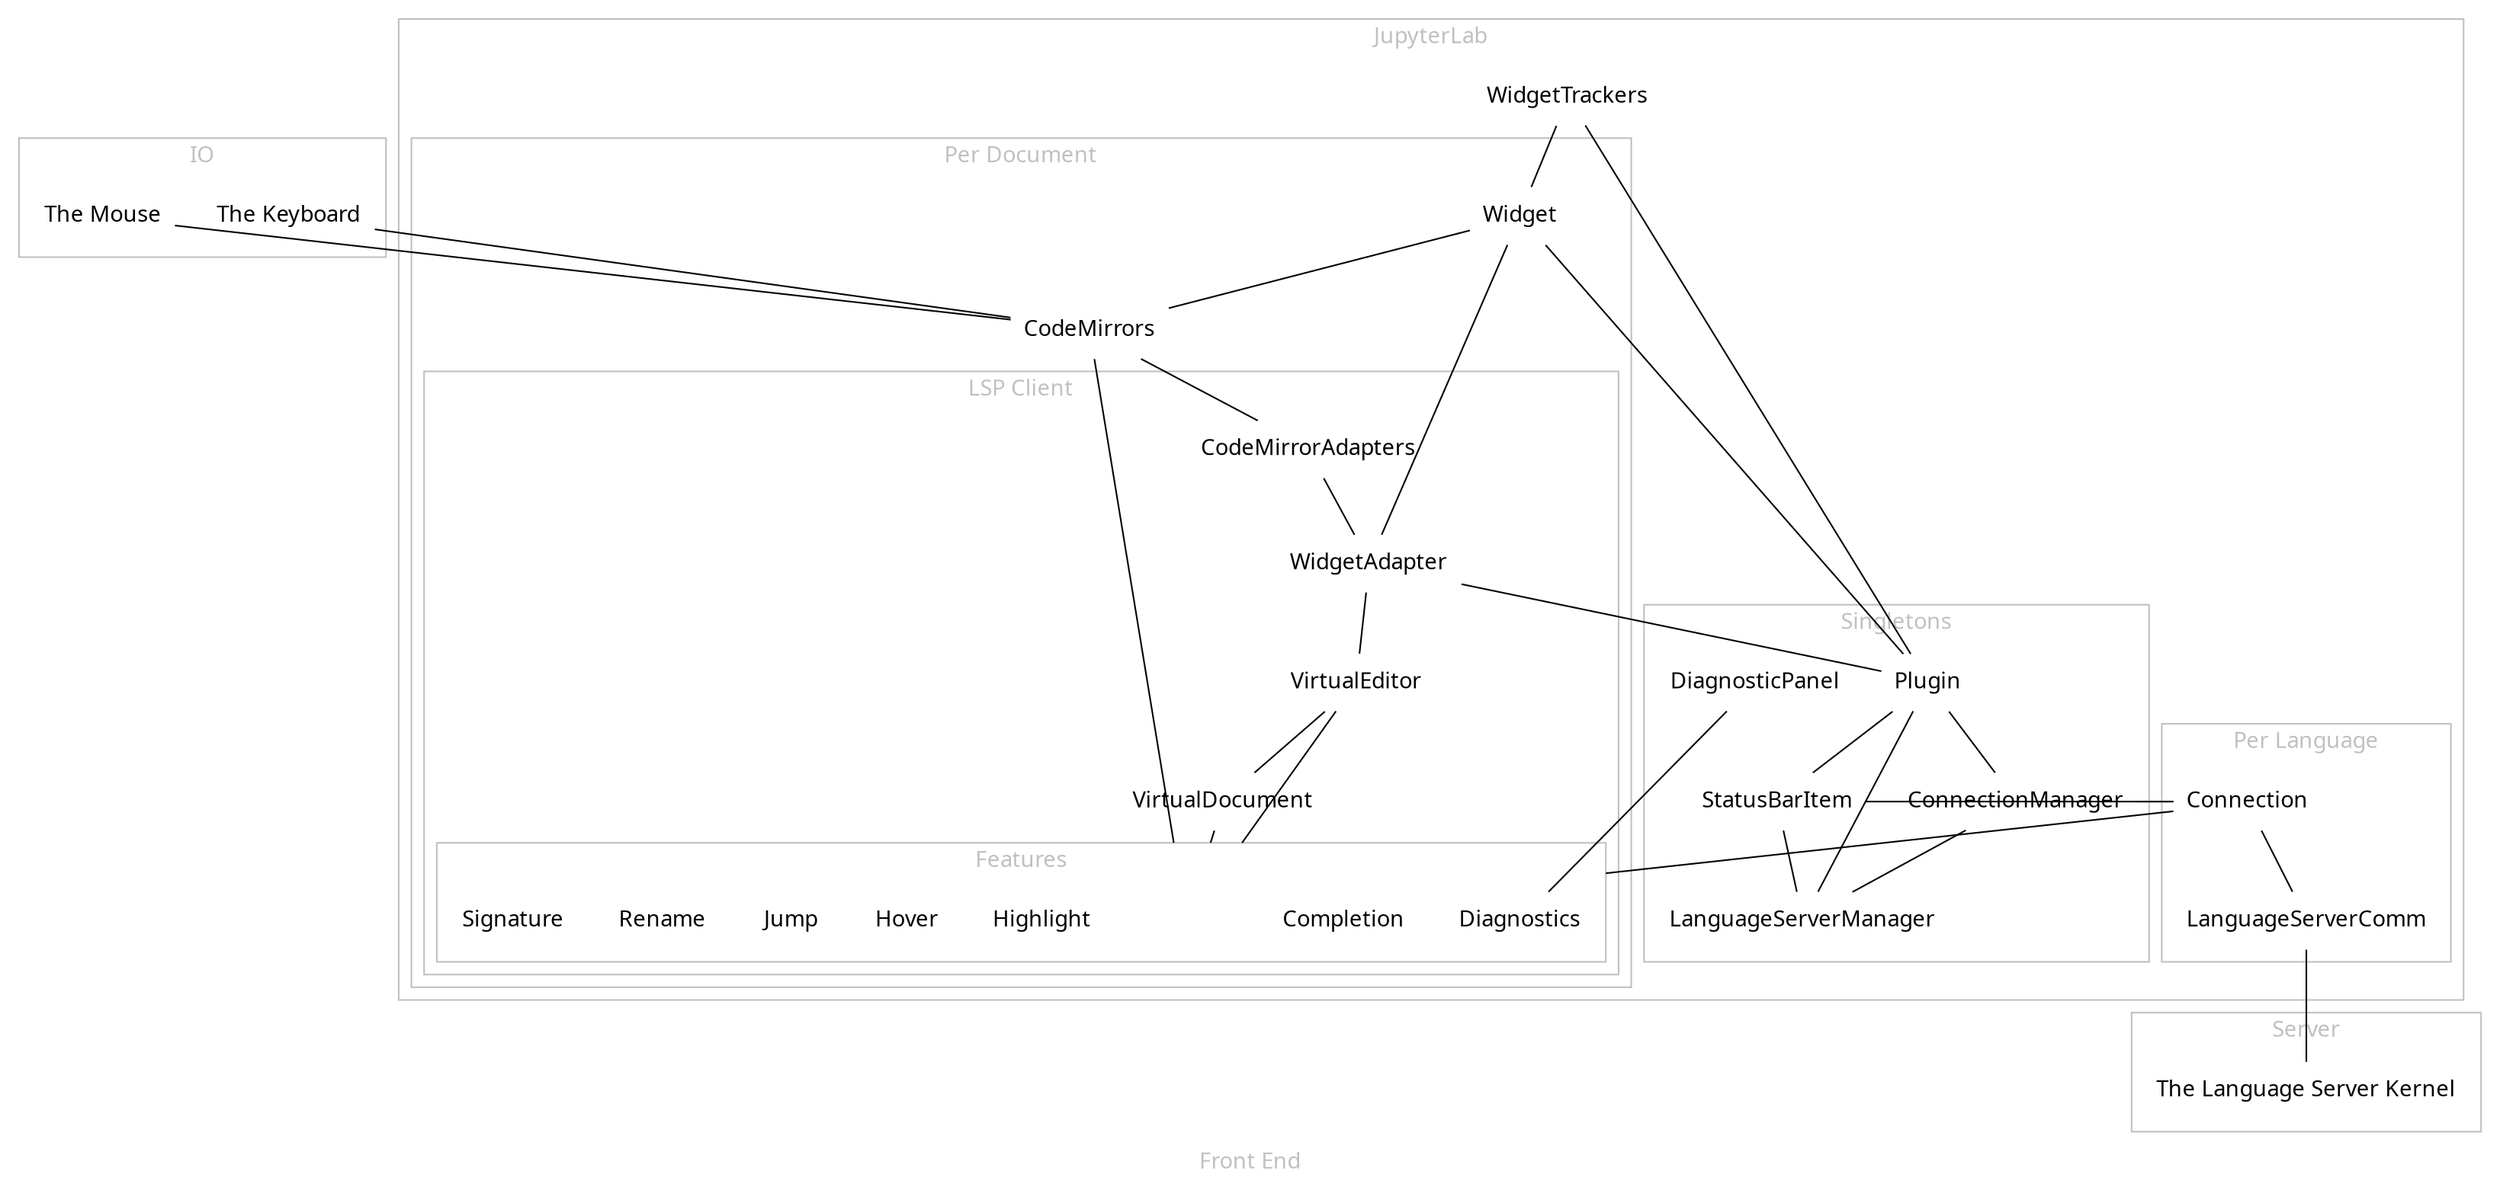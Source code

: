 graph backend {
    label="Front End"
    splines="line"
    compound=true
    fontname="sans-serif" fontcolor=grey
    node[shape=none fontname="sans-serif"]
    edge[fontname="sans-serif"]
    graph[fontcolor=grey color=grey]

    subgraph cluster_io { label="IO"
        Keyboard[label="The Keyboard"]
        Mouse[label="The Mouse"]
    }
    subgraph cluster_server { label="Server"
        LanguageServerKernel[label="The Language Server Kernel"]
    }
    subgraph cluster_lab { label="JupyterLab"
        subgraph cluster_singletons { label="Singletons"
            Plugin
            StatusBarItem
            DiagnosticPanel
            ConnectionManager
            LanguageServerManager
        }
        WidgetTrackers

        subgraph cluster_lang {label="Per Language"
            Connection
            LanguageServerComm
        }
        subgraph cluster_doc { label="Per Document"
            Widget
            CodeMirrors
            subgraph cluster_doc_lsp { label="LSP Client"
                WidgetAdapter
                VirtualEditor
                VirtualDocument
                CodeMirrorAdapters
                subgraph cluster_features { label="Features"
                    Feature[style=invisible]
                    Completion
                    Diagnostics
                    Highlight
                    Hover
                    Jump
                    Rename
                    Signature
                }
            }
        }
    }

    {Connection CodeMirrors VirtualDocument VirtualEditor} -- Feature[lhead=cluster_features];
    Diagnostics -- DiagnosticPanel
    Connection -- ConnectionManager -- LanguageServerManager
    CodeMirrors -- CodeMirrorAdapters -- WidgetAdapter
    WidgetAdapter -- VirtualEditor -- VirtualDocument
    WidgetTrackers -- {Plugin -- Widget}
    StatusBarItem -- Connection
    Widget -- WidgetAdapter -- Plugin -- StatusBarItem -- LanguageServerManager
    Widget -- CodeMirrors
    Plugin -- {ConnectionManager LanguageServerManager}
    Connection -- LanguageServerComm -- LanguageServerKernel
    {Keyboard Mouse} -- CodeMirrors
}
